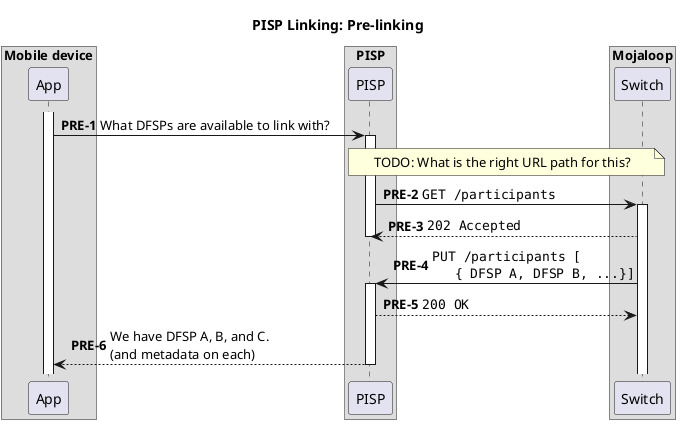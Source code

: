 @startuml

title PISP Linking: Pre-linking

box "Mobile device"
    participant App
end box

box "PISP"
    participant PISP
end box

box "Mojaloop"
    participant Switch
end box

autonumber 1 "<b>PRE-#</b>"
activate App
App -> PISP ++: What DFSPs are available to link with?

note over PISP, Switch
  TODO: What is the right URL path for this?
end note

PISP -> Switch ++: ""GET /participants""
Switch --> PISP: ""202 Accepted""
deactivate PISP

Switch -> PISP ++: ""PUT /participants [""\n\
  ""  { DFSP A, DFSP B, ...}]""
PISP --> Switch: ""200 OK""

PISP --> App --: We have DFSP A, B, and C.\n(and metadata on each)

@enduml
